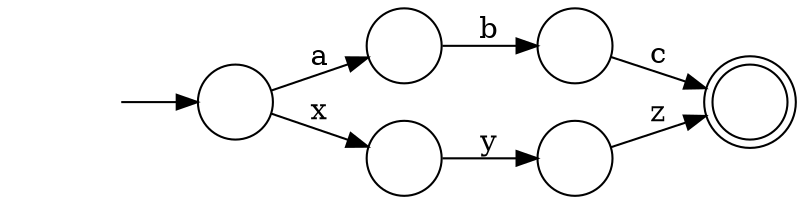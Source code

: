 digraph Automaton {
  rankdir = LR;
  0 [shape=circle,label=""];
  0 -> 1 [label="c"]
  1 [shape=doublecircle,label=""];
  2 [shape=circle,label=""];
  initial [shape=plaintext,label=""];
  initial -> 2
  2 -> 4 [label="a"]
  2 -> 3 [label="x"]
  3 [shape=circle,label=""];
  3 -> 5 [label="y"]
  4 [shape=circle,label=""];
  4 -> 0 [label="b"]
  5 [shape=circle,label=""];
  5 -> 1 [label="z"]
}

